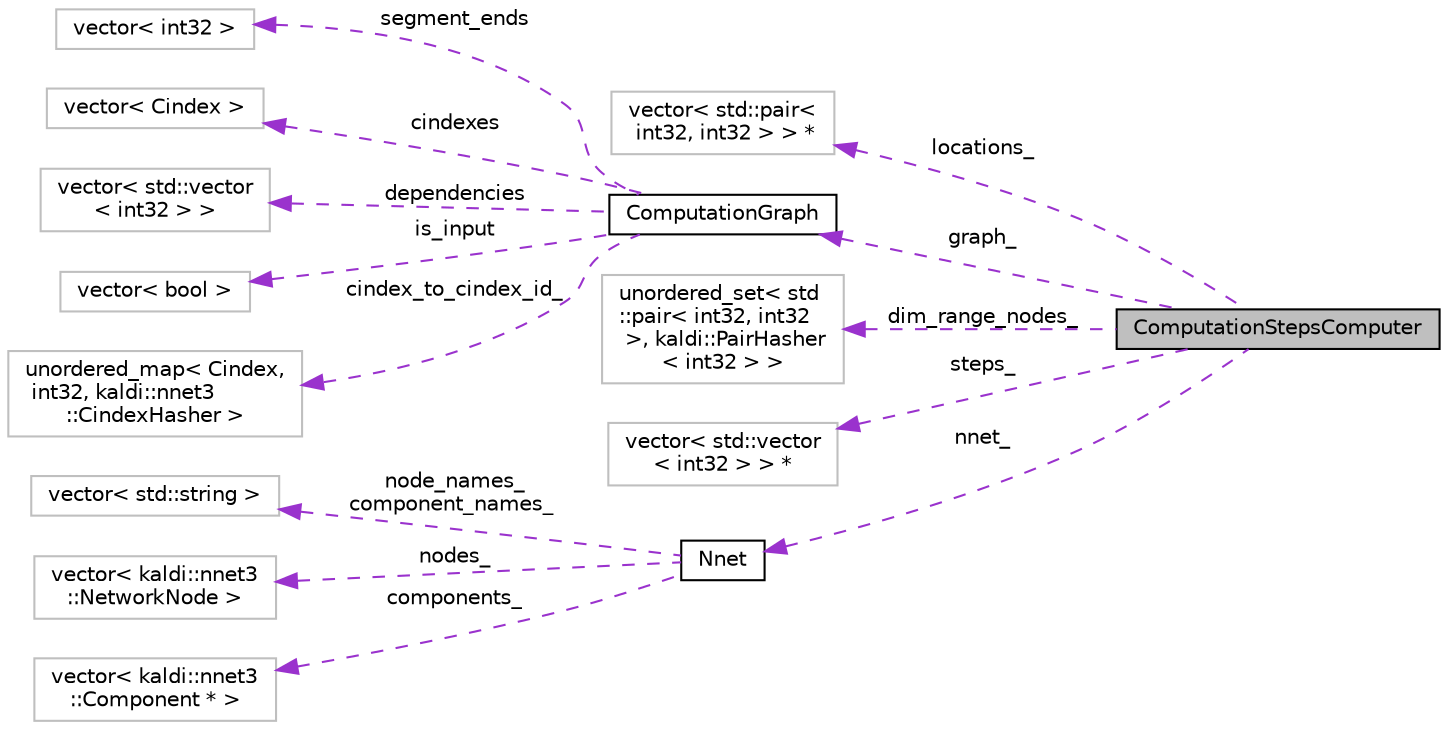 digraph "ComputationStepsComputer"
{
  edge [fontname="Helvetica",fontsize="10",labelfontname="Helvetica",labelfontsize="10"];
  node [fontname="Helvetica",fontsize="10",shape=record];
  rankdir="LR";
  Node1 [label="ComputationStepsComputer",height=0.2,width=0.4,color="black", fillcolor="grey75", style="filled", fontcolor="black"];
  Node2 -> Node1 [dir="back",color="darkorchid3",fontsize="10",style="dashed",label=" locations_" ,fontname="Helvetica"];
  Node2 [label="vector\< std::pair\<\l int32, int32 \> \> *",height=0.2,width=0.4,color="grey75", fillcolor="white", style="filled"];
  Node3 -> Node1 [dir="back",color="darkorchid3",fontsize="10",style="dashed",label=" graph_" ,fontname="Helvetica"];
  Node3 [label="ComputationGraph",height=0.2,width=0.4,color="black", fillcolor="white", style="filled",URL="$structkaldi_1_1nnet3_1_1ComputationGraph.html",tooltip="The first step in compilation is to turn the ComputationSpecification into a ComputationGraph, where for each Cindex we have a list of other Cindexes that it depends on. "];
  Node4 -> Node3 [dir="back",color="darkorchid3",fontsize="10",style="dashed",label=" segment_ends" ,fontname="Helvetica"];
  Node4 [label="vector\< int32 \>",height=0.2,width=0.4,color="grey75", fillcolor="white", style="filled"];
  Node5 -> Node3 [dir="back",color="darkorchid3",fontsize="10",style="dashed",label=" cindexes" ,fontname="Helvetica"];
  Node5 [label="vector\< Cindex \>",height=0.2,width=0.4,color="grey75", fillcolor="white", style="filled"];
  Node6 -> Node3 [dir="back",color="darkorchid3",fontsize="10",style="dashed",label=" dependencies" ,fontname="Helvetica"];
  Node6 [label="vector\< std::vector\l\< int32 \> \>",height=0.2,width=0.4,color="grey75", fillcolor="white", style="filled"];
  Node7 -> Node3 [dir="back",color="darkorchid3",fontsize="10",style="dashed",label=" is_input" ,fontname="Helvetica"];
  Node7 [label="vector\< bool \>",height=0.2,width=0.4,color="grey75", fillcolor="white", style="filled"];
  Node8 -> Node3 [dir="back",color="darkorchid3",fontsize="10",style="dashed",label=" cindex_to_cindex_id_" ,fontname="Helvetica"];
  Node8 [label="unordered_map\< Cindex,\l int32, kaldi::nnet3\l::CindexHasher \>",height=0.2,width=0.4,color="grey75", fillcolor="white", style="filled"];
  Node9 -> Node1 [dir="back",color="darkorchid3",fontsize="10",style="dashed",label=" dim_range_nodes_" ,fontname="Helvetica"];
  Node9 [label="unordered_set\< std\l::pair\< int32, int32\l \>, kaldi::PairHasher\l\< int32 \> \>",height=0.2,width=0.4,color="grey75", fillcolor="white", style="filled"];
  Node10 -> Node1 [dir="back",color="darkorchid3",fontsize="10",style="dashed",label=" steps_" ,fontname="Helvetica"];
  Node10 [label="vector\< std::vector\l\< int32 \> \> *",height=0.2,width=0.4,color="grey75", fillcolor="white", style="filled"];
  Node11 -> Node1 [dir="back",color="darkorchid3",fontsize="10",style="dashed",label=" nnet_" ,fontname="Helvetica"];
  Node11 [label="Nnet",height=0.2,width=0.4,color="black", fillcolor="white", style="filled",URL="$classkaldi_1_1nnet3_1_1Nnet.html"];
  Node12 -> Node11 [dir="back",color="darkorchid3",fontsize="10",style="dashed",label=" node_names_\ncomponent_names_" ,fontname="Helvetica"];
  Node12 [label="vector\< std::string \>",height=0.2,width=0.4,color="grey75", fillcolor="white", style="filled"];
  Node13 -> Node11 [dir="back",color="darkorchid3",fontsize="10",style="dashed",label=" nodes_" ,fontname="Helvetica"];
  Node13 [label="vector\< kaldi::nnet3\l::NetworkNode \>",height=0.2,width=0.4,color="grey75", fillcolor="white", style="filled"];
  Node14 -> Node11 [dir="back",color="darkorchid3",fontsize="10",style="dashed",label=" components_" ,fontname="Helvetica"];
  Node14 [label="vector\< kaldi::nnet3\l::Component * \>",height=0.2,width=0.4,color="grey75", fillcolor="white", style="filled"];
}
